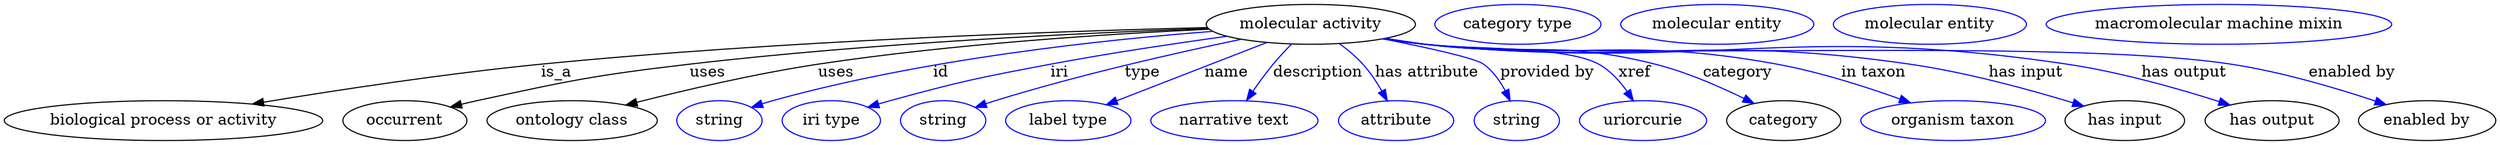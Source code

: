 digraph {
	graph [bb="0,0,2246.4,123"];
	node [label="\N"];
	"molecular activity"	[height=0.5,
		label="molecular activity",
		pos="1178.6,105",
		width=2.6178];
	"biological process or activity"	[height=0.5,
		pos="143.64,18",
		width=3.9899];
	"molecular activity" -> "biological process or activity"	[label=is_a,
		lp="498.64,61.5",
		pos="e,223.98,32.987 1085.5,102.12 952.16,98.784 699.1,90.082 484.64,69 399.22,60.603 302.46,45.918 233.89,34.627"];
	occurrent	[height=0.5,
		pos="361.64,18",
		width=1.5526];
	"molecular activity" -> occurrent	[label=uses,
		lp="635.14,61.5",
		pos="e,402.77,30.326 1086.2,101.28 974.96,97.293 782.63,88.162 618.64,69 532.64,58.952 511.26,54.304 426.64,36 422.03,35.004 417.27,33.9 \
412.5,32.746"];
	"ontology class"	[height=0.5,
		pos="512.64,18",
		width=2.1304];
	"molecular activity" -> "ontology class"	[label=uses,
		lp="751.14,61.5",
		pos="e,561.2,32.043 1087.2,100.61 997.14,96.376 855.82,87.326 734.64,69 678.53,60.514 615.49,45.81 570.97,34.537"];
	id	[color=blue,
		height=0.5,
		label=string,
		pos="645.64,18",
		width=1.0652];
	"molecular activity" -> id	[color=blue,
		label=id,
		lp="845.64,61.5",
		pos="e,674.62,29.99 1090,98.616 991.7,91.027 829,73.649 693.64,36 690.53,35.135 687.33,34.172 684.13,33.155",
		style=solid];
	iri	[color=blue,
		height=0.5,
		label="iri type",
		pos="746.64,18",
		width=1.2277];
	"molecular activity" -> iri	[color=blue,
		label=iri,
		lp="952.64,61.5",
		pos="e,779.93,29.938 1103,94.193 1057.1,87.86 997.31,78.959 944.64,69 880.12,56.801 864,53.205 800.64,36 797.06,35.029 793.36,33.974 \
789.66,32.883",
		style=solid];
	type	[color=blue,
		height=0.5,
		label=string,
		pos="847.64,18",
		width=1.0652];
	"molecular activity" -> type	[color=blue,
		label=type,
		lp="1026.6,61.5",
		pos="e,876.58,29.935 1115.9,91.499 1058,79.348 969.67,59.344 894.64,36 891.88,35.142 889.04,34.22 886.2,33.265",
		style=solid];
	name	[color=blue,
		height=0.5,
		label="label type",
		pos="960.64,18",
		width=1.5707];
	"molecular activity" -> name	[color=blue,
		label=name,
		lp="1103.6,61.5",
		pos="e,995.15,32.459 1139.2,88.607 1101.3,73.832 1044.1,51.556 1004.8,36.204",
		style=solid];
	description	[color=blue,
		height=0.5,
		label="narrative text",
		pos="1110.6,18",
		width=2.0943];
	"molecular activity" -> description	[color=blue,
		label=description,
		lp="1184.1,61.5",
		pos="e,1120.8,36.264 1160.5,87.21 1154.8,81.64 1148.7,75.259 1143.6,69 1137.5,61.506 1131.5,52.858 1126.3,44.883",
		style=solid];
	"has attribute"	[color=blue,
		height=0.5,
		label=attribute,
		pos="1255.6,18",
		width=1.4443];
	"molecular activity" -> "has attribute"	[color=blue,
		label="has attribute",
		lp="1282.6,61.5",
		pos="e,1247.2,35.806 1203.9,87.367 1211.1,81.994 1218.6,75.684 1224.6,69 1231.2,61.751 1237.2,52.916 1242.2,44.701",
		style=solid];
	"provided by"	[color=blue,
		height=0.5,
		label=string,
		pos="1363.6,18",
		width=1.0652];
	"molecular activity" -> "provided by"	[color=blue,
		label="provided by",
		lp="1390.1,61.5",
		pos="e,1357.6,35.857 1243.4,91.847 1282.4,84.102 1326,74.518 1333.6,69 1341.9,62.987 1348.4,53.899 1353.1,45.113",
		style=solid];
	xref	[color=blue,
		height=0.5,
		label=uriorcurie,
		pos="1477.6,18",
		width=1.5887];
	"molecular activity" -> xref	[color=blue,
		label=xref,
		lp="1469.1,61.5",
		pos="e,1468.5,35.855 1246.2,92.38 1258,90.483 1270.2,88.614 1281.6,87 1316,82.175 1406.2,85.618 1436.6,69 1447.2,63.233 1456.1,53.53 \
1462.9,44.198",
		style=solid];
	category	[height=0.5,
		pos="1604.6,18",
		width=1.4263];
	"molecular activity" -> category	[color=blue,
		label=category,
		lp="1563.1,61.5",
		pos="e,1577.6,33.476 1245.3,92.235 1257.4,90.322 1269.9,88.484 1281.6,87 1372.8,75.509 1398.5,91.337 1487.6,69 1515.8,61.953 1545.8,48.989 \
1568.4,38.028",
		style=solid];
	"in taxon"	[color=blue,
		height=0.5,
		label="organism taxon",
		pos="1757.6,18",
		width=2.3109];
	"molecular activity" -> "in taxon"	[color=blue,
		label="in taxon",
		lp="1685.6,61.5",
		pos="e,1719.1,34.079 1244.4,92.066 1256.8,90.135 1269.6,88.335 1281.6,87 1421.9,71.488 1459.8,94.361 1598.6,69 1636.7,62.055 1678.3,48.749 \
1709.4,37.609",
		style=solid];
	"has input"	[height=0.5,
		pos="1912.6,18",
		width=1.4985];
	"molecular activity" -> "has input"	[color=blue,
		label="has input",
		lp="1823.1,61.5",
		pos="e,1875.6,31.115 1243.9,91.999 1256.4,90.049 1269.4,88.259 1281.6,87 1475,67.135 1526.3,96.889 1718.6,69 1769.7,61.602 1826.7,46.004 \
1865.6,34.185",
		style=solid];
	"has output"	[height=0.5,
		pos="2044.6,18",
		width=1.679];
	"molecular activity" -> "has output"	[color=blue,
		label="has output",
		lp="1966.1,61.5",
		pos="e,2006.8,32.091 1243.6,91.942 1256.2,89.984 1269.3,88.206 1281.6,87 1537.9,61.982 1606,107.02 1860.6,69 1907.8,61.963 1960.1,47.028 \
1996.8,35.304",
		style=solid];
	"enabled by"	[height=0.5,
		pos="2184.6,18",
		width=1.7151];
	"molecular activity" -> "enabled by"	[color=blue,
		label="enabled by",
		lp="2117.1,61.5",
		pos="e,2147.5,32.521 1243.6,91.879 1256.2,89.927 1269.3,88.167 1281.6,87 1442.5,71.805 1848.9,93.274 2008.6,69 2053.4,62.197 2102.9,47.459 \
2138,35.738",
		style=solid];
	"named thing_category"	[color=blue,
		height=0.5,
		label="category type",
		pos="1365.6,105",
		width=2.0762];
	"molecular activity_has input"	[color=blue,
		height=0.5,
		label="molecular entity",
		pos="1545.6,105",
		width=2.4192];
	"molecular activity_has output"	[color=blue,
		height=0.5,
		label="molecular entity",
		pos="1737.6,105",
		width=2.4192];
	"molecular activity_enabled by"	[color=blue,
		height=0.5,
		label="macromolecular machine mixin",
		pos="1998.6,105",
		width=4.3329];
}

